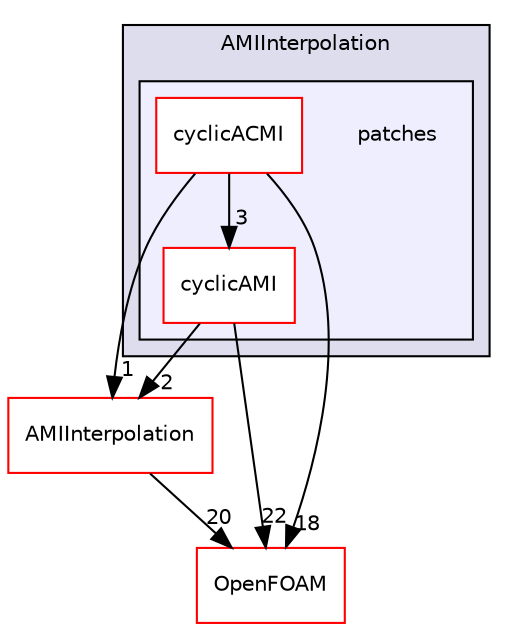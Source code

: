 digraph "src/meshTools/AMIInterpolation/patches" {
  bgcolor=transparent;
  compound=true
  node [ fontsize="10", fontname="Helvetica"];
  edge [ labelfontsize="10", labelfontname="Helvetica"];
  subgraph clusterdir_6b9532b4107849d088a6e7b91bdf643c {
    graph [ bgcolor="#ddddee", pencolor="black", label="AMIInterpolation" fontname="Helvetica", fontsize="10", URL="dir_6b9532b4107849d088a6e7b91bdf643c.html"]
  subgraph clusterdir_e48036504f77ea988a54ffba425a88d8 {
    graph [ bgcolor="#eeeeff", pencolor="black", label="" URL="dir_e48036504f77ea988a54ffba425a88d8.html"];
    dir_e48036504f77ea988a54ffba425a88d8 [shape=plaintext label="patches"];
    dir_a002ce956f212465992d628c933cbc63 [shape=box label="cyclicACMI" color="red" fillcolor="white" style="filled" URL="dir_a002ce956f212465992d628c933cbc63.html"];
    dir_cd74d29a05e94118a5acdbfd55a576bf [shape=box label="cyclicAMI" color="red" fillcolor="white" style="filled" URL="dir_cd74d29a05e94118a5acdbfd55a576bf.html"];
  }
  }
  dir_cc283432b470ffbfab40d5c39743e289 [shape=box label="AMIInterpolation" color="red" URL="dir_cc283432b470ffbfab40d5c39743e289.html"];
  dir_c5473ff19b20e6ec4dfe5c310b3778a8 [shape=box label="OpenFOAM" color="red" URL="dir_c5473ff19b20e6ec4dfe5c310b3778a8.html"];
  dir_cc283432b470ffbfab40d5c39743e289->dir_c5473ff19b20e6ec4dfe5c310b3778a8 [headlabel="20", labeldistance=1.5 headhref="dir_001756_001896.html"];
  dir_cd74d29a05e94118a5acdbfd55a576bf->dir_cc283432b470ffbfab40d5c39743e289 [headlabel="2", labeldistance=1.5 headhref="dir_001777_001756.html"];
  dir_cd74d29a05e94118a5acdbfd55a576bf->dir_c5473ff19b20e6ec4dfe5c310b3778a8 [headlabel="22", labeldistance=1.5 headhref="dir_001777_001896.html"];
  dir_a002ce956f212465992d628c933cbc63->dir_cc283432b470ffbfab40d5c39743e289 [headlabel="1", labeldistance=1.5 headhref="dir_001772_001756.html"];
  dir_a002ce956f212465992d628c933cbc63->dir_cd74d29a05e94118a5acdbfd55a576bf [headlabel="3", labeldistance=1.5 headhref="dir_001772_001777.html"];
  dir_a002ce956f212465992d628c933cbc63->dir_c5473ff19b20e6ec4dfe5c310b3778a8 [headlabel="18", labeldistance=1.5 headhref="dir_001772_001896.html"];
}
